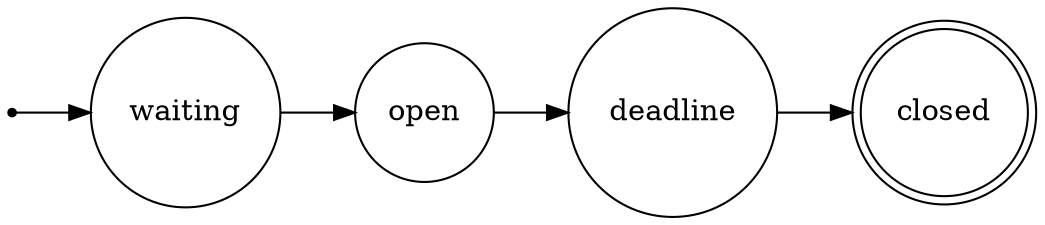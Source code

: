 digraph G {
	rankdir=LR;
	labelloc="b";
	peripheries=0;

	init[shape=point]
	waiting[shape="circle"];
	open[shape="circle"];
	deadline[shape="circle"];
	closed[shape="doublecircle"];

	init -> waiting -> open -> deadline -> closed;
	
}	

